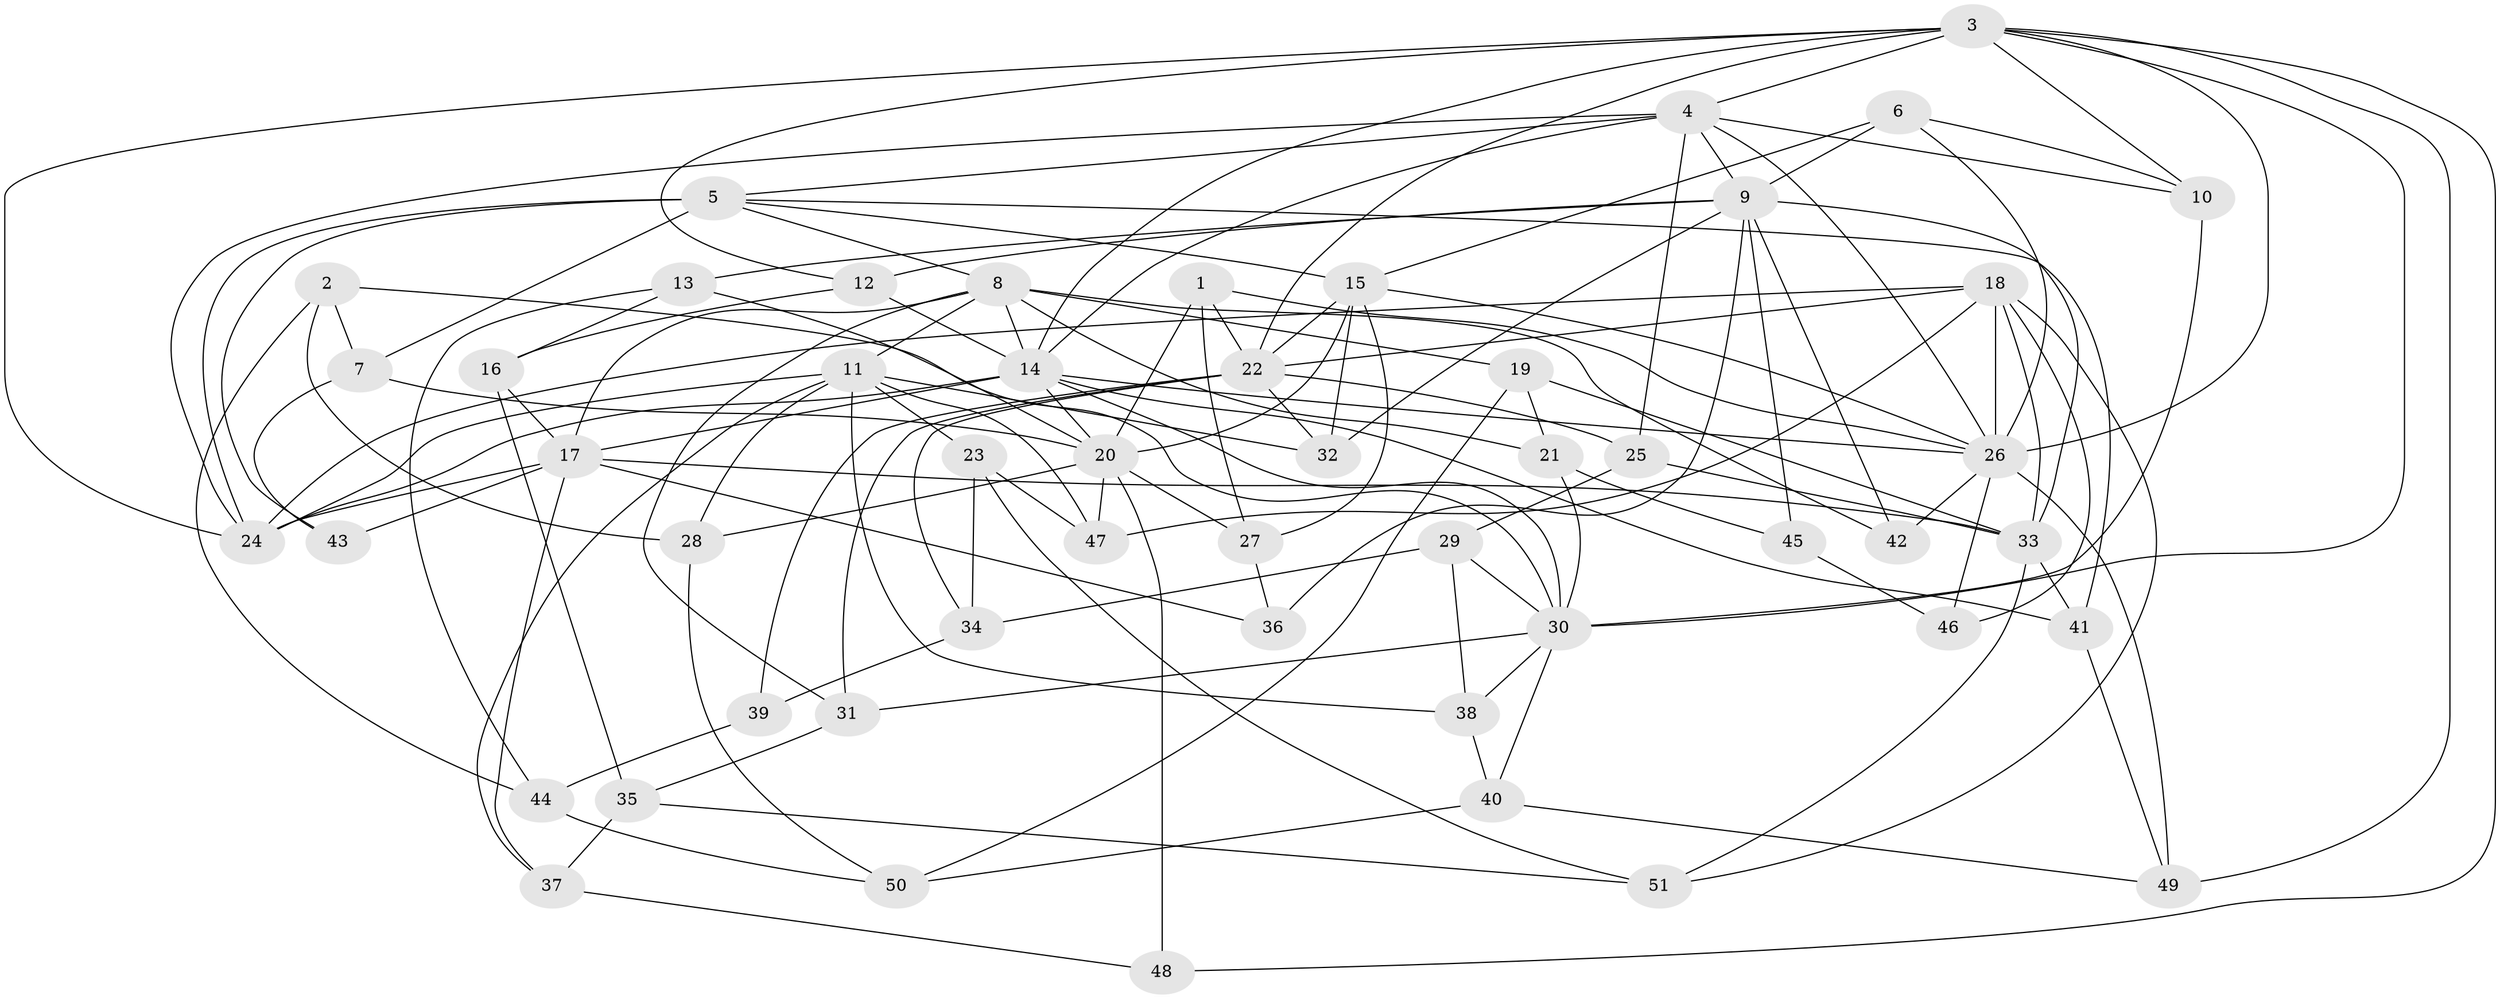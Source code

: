 // original degree distribution, {4: 1.0}
// Generated by graph-tools (version 1.1) at 2025/38/03/09/25 02:38:13]
// undirected, 51 vertices, 133 edges
graph export_dot {
graph [start="1"]
  node [color=gray90,style=filled];
  1;
  2;
  3;
  4;
  5;
  6;
  7;
  8;
  9;
  10;
  11;
  12;
  13;
  14;
  15;
  16;
  17;
  18;
  19;
  20;
  21;
  22;
  23;
  24;
  25;
  26;
  27;
  28;
  29;
  30;
  31;
  32;
  33;
  34;
  35;
  36;
  37;
  38;
  39;
  40;
  41;
  42;
  43;
  44;
  45;
  46;
  47;
  48;
  49;
  50;
  51;
  1 -- 20 [weight=1.0];
  1 -- 22 [weight=1.0];
  1 -- 26 [weight=1.0];
  1 -- 27 [weight=1.0];
  2 -- 7 [weight=1.0];
  2 -- 28 [weight=1.0];
  2 -- 30 [weight=1.0];
  2 -- 44 [weight=1.0];
  3 -- 4 [weight=1.0];
  3 -- 10 [weight=1.0];
  3 -- 12 [weight=1.0];
  3 -- 14 [weight=1.0];
  3 -- 22 [weight=2.0];
  3 -- 24 [weight=1.0];
  3 -- 26 [weight=1.0];
  3 -- 30 [weight=2.0];
  3 -- 48 [weight=1.0];
  3 -- 49 [weight=1.0];
  4 -- 5 [weight=1.0];
  4 -- 9 [weight=1.0];
  4 -- 10 [weight=1.0];
  4 -- 14 [weight=1.0];
  4 -- 24 [weight=1.0];
  4 -- 25 [weight=1.0];
  4 -- 26 [weight=1.0];
  5 -- 7 [weight=1.0];
  5 -- 8 [weight=1.0];
  5 -- 15 [weight=1.0];
  5 -- 24 [weight=2.0];
  5 -- 41 [weight=1.0];
  5 -- 43 [weight=1.0];
  6 -- 9 [weight=1.0];
  6 -- 10 [weight=1.0];
  6 -- 15 [weight=1.0];
  6 -- 26 [weight=1.0];
  7 -- 20 [weight=1.0];
  7 -- 43 [weight=1.0];
  8 -- 11 [weight=1.0];
  8 -- 14 [weight=1.0];
  8 -- 17 [weight=1.0];
  8 -- 19 [weight=1.0];
  8 -- 21 [weight=1.0];
  8 -- 31 [weight=1.0];
  8 -- 42 [weight=1.0];
  9 -- 12 [weight=1.0];
  9 -- 13 [weight=1.0];
  9 -- 32 [weight=1.0];
  9 -- 33 [weight=1.0];
  9 -- 36 [weight=2.0];
  9 -- 42 [weight=2.0];
  9 -- 45 [weight=2.0];
  10 -- 30 [weight=1.0];
  11 -- 23 [weight=1.0];
  11 -- 24 [weight=1.0];
  11 -- 28 [weight=1.0];
  11 -- 32 [weight=1.0];
  11 -- 37 [weight=1.0];
  11 -- 38 [weight=1.0];
  11 -- 47 [weight=1.0];
  12 -- 14 [weight=1.0];
  12 -- 16 [weight=1.0];
  13 -- 16 [weight=1.0];
  13 -- 20 [weight=1.0];
  13 -- 44 [weight=1.0];
  14 -- 17 [weight=3.0];
  14 -- 20 [weight=1.0];
  14 -- 24 [weight=1.0];
  14 -- 26 [weight=1.0];
  14 -- 30 [weight=1.0];
  14 -- 41 [weight=1.0];
  15 -- 20 [weight=1.0];
  15 -- 22 [weight=2.0];
  15 -- 26 [weight=1.0];
  15 -- 27 [weight=1.0];
  15 -- 32 [weight=1.0];
  16 -- 17 [weight=1.0];
  16 -- 35 [weight=1.0];
  17 -- 24 [weight=1.0];
  17 -- 33 [weight=2.0];
  17 -- 36 [weight=1.0];
  17 -- 37 [weight=1.0];
  17 -- 43 [weight=2.0];
  18 -- 22 [weight=1.0];
  18 -- 24 [weight=1.0];
  18 -- 26 [weight=2.0];
  18 -- 33 [weight=1.0];
  18 -- 46 [weight=1.0];
  18 -- 47 [weight=1.0];
  18 -- 51 [weight=1.0];
  19 -- 21 [weight=1.0];
  19 -- 33 [weight=1.0];
  19 -- 50 [weight=1.0];
  20 -- 27 [weight=1.0];
  20 -- 28 [weight=1.0];
  20 -- 47 [weight=1.0];
  20 -- 48 [weight=2.0];
  21 -- 30 [weight=1.0];
  21 -- 45 [weight=1.0];
  22 -- 25 [weight=1.0];
  22 -- 31 [weight=1.0];
  22 -- 32 [weight=1.0];
  22 -- 34 [weight=1.0];
  22 -- 39 [weight=2.0];
  23 -- 34 [weight=1.0];
  23 -- 47 [weight=1.0];
  23 -- 51 [weight=1.0];
  25 -- 29 [weight=1.0];
  25 -- 33 [weight=1.0];
  26 -- 42 [weight=1.0];
  26 -- 46 [weight=2.0];
  26 -- 49 [weight=1.0];
  27 -- 36 [weight=1.0];
  28 -- 50 [weight=1.0];
  29 -- 30 [weight=1.0];
  29 -- 34 [weight=1.0];
  29 -- 38 [weight=1.0];
  30 -- 31 [weight=1.0];
  30 -- 38 [weight=1.0];
  30 -- 40 [weight=1.0];
  31 -- 35 [weight=1.0];
  33 -- 41 [weight=1.0];
  33 -- 51 [weight=1.0];
  34 -- 39 [weight=1.0];
  35 -- 37 [weight=1.0];
  35 -- 51 [weight=1.0];
  37 -- 48 [weight=1.0];
  38 -- 40 [weight=1.0];
  39 -- 44 [weight=1.0];
  40 -- 49 [weight=1.0];
  40 -- 50 [weight=1.0];
  41 -- 49 [weight=1.0];
  44 -- 50 [weight=1.0];
  45 -- 46 [weight=1.0];
}
